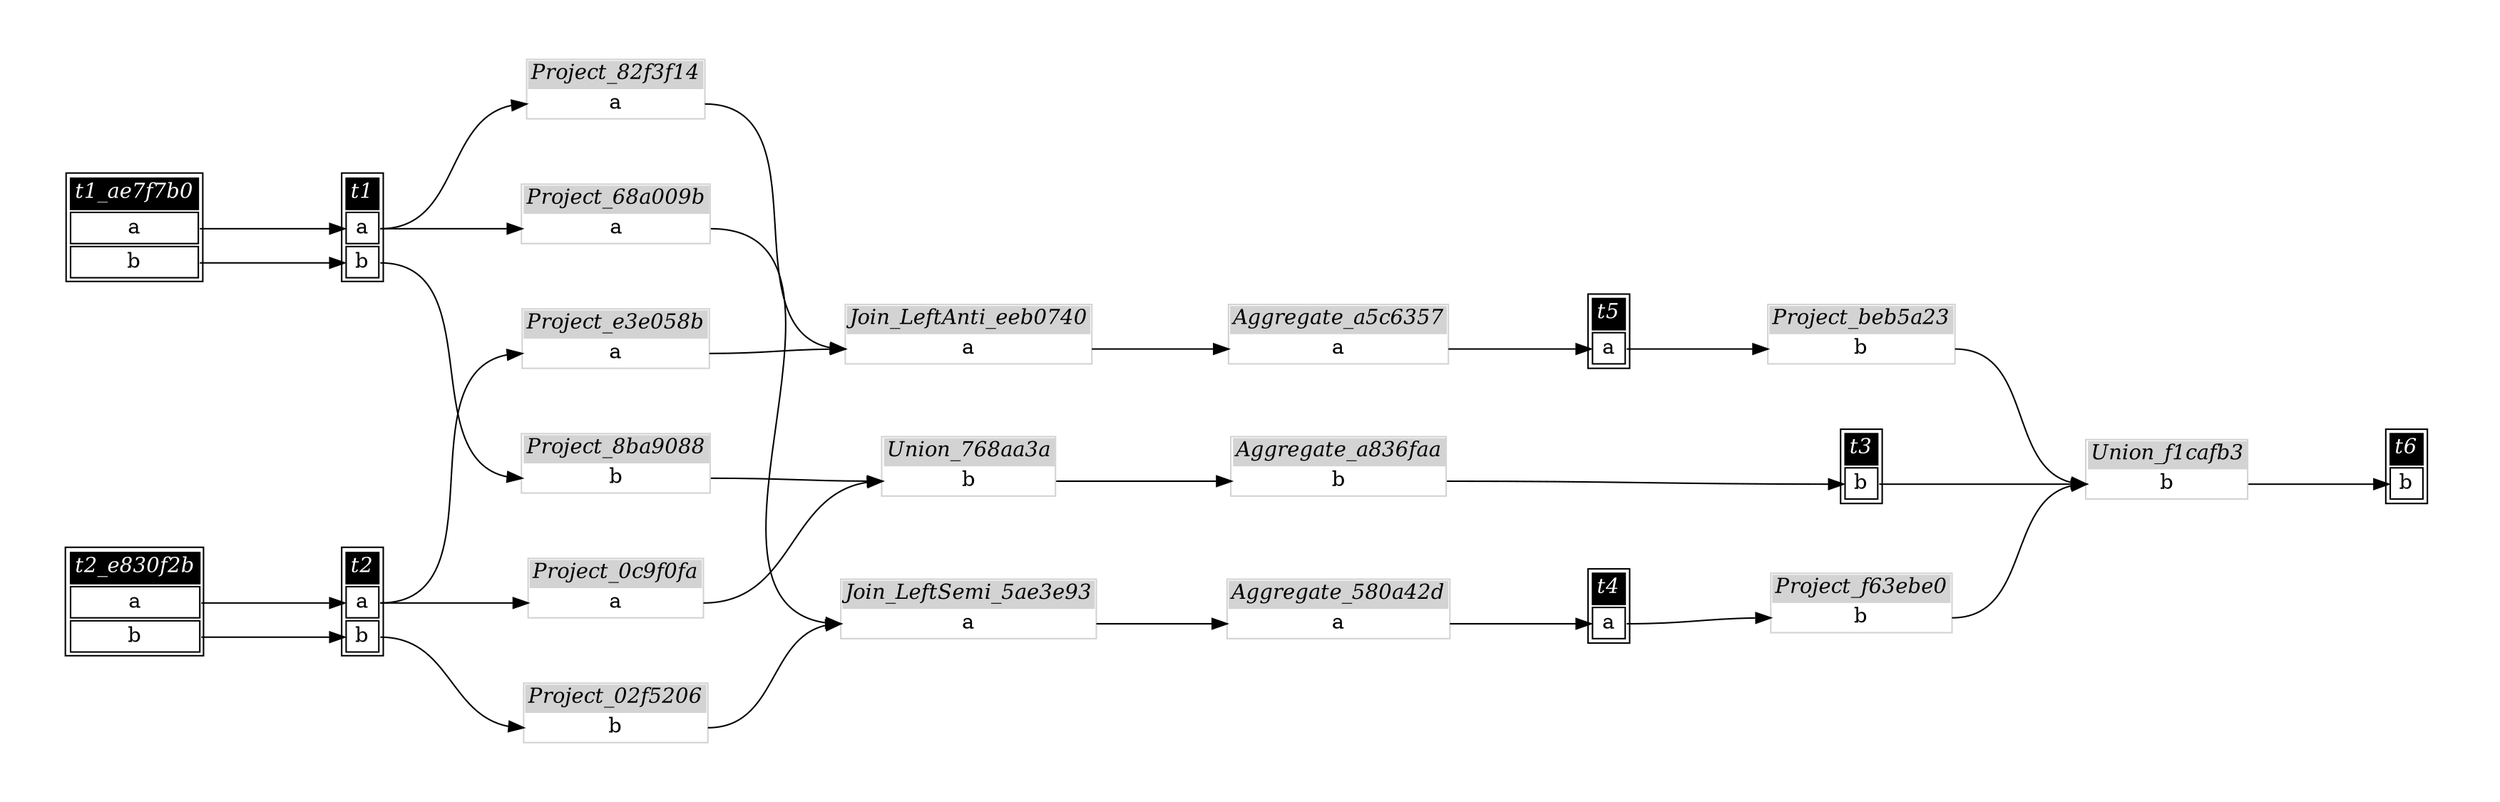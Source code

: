 // Automatically generated by SQLFlowTestSuite


digraph {
  graph [pad="0.5" nodesep="0.5" ranksep="1" fontname="Helvetica" rankdir=LR];
  node [shape=plaintext]

  
"Aggregate_580a42d" [label=<
<table color="lightgray" border="1" cellborder="0" cellspacing="0">
  <tr><td bgcolor="lightgray" port="nodeName"><i>Aggregate_580a42d</i></td></tr>
  <tr><td port="0">a</td></tr>
</table>>];
     

"Aggregate_a5c6357" [label=<
<table color="lightgray" border="1" cellborder="0" cellspacing="0">
  <tr><td bgcolor="lightgray" port="nodeName"><i>Aggregate_a5c6357</i></td></tr>
  <tr><td port="0">a</td></tr>
</table>>];
     

"Aggregate_a836faa" [label=<
<table color="lightgray" border="1" cellborder="0" cellspacing="0">
  <tr><td bgcolor="lightgray" port="nodeName"><i>Aggregate_a836faa</i></td></tr>
  <tr><td port="0">b</td></tr>
</table>>];
     

"Join_LeftAnti_eeb0740" [label=<
<table color="lightgray" border="1" cellborder="0" cellspacing="0">
  <tr><td bgcolor="lightgray" port="nodeName"><i>Join_LeftAnti_eeb0740</i></td></tr>
  <tr><td port="0">a</td></tr>
</table>>];
     

"Join_LeftSemi_5ae3e93" [label=<
<table color="lightgray" border="1" cellborder="0" cellspacing="0">
  <tr><td bgcolor="lightgray" port="nodeName"><i>Join_LeftSemi_5ae3e93</i></td></tr>
  <tr><td port="0">a</td></tr>
</table>>];
     

"Project_02f5206" [label=<
<table color="lightgray" border="1" cellborder="0" cellspacing="0">
  <tr><td bgcolor="lightgray" port="nodeName"><i>Project_02f5206</i></td></tr>
  <tr><td port="0">b</td></tr>
</table>>];
     

"Project_0c9f0fa" [label=<
<table color="lightgray" border="1" cellborder="0" cellspacing="0">
  <tr><td bgcolor="lightgray" port="nodeName"><i>Project_0c9f0fa</i></td></tr>
  <tr><td port="0">a</td></tr>
</table>>];
     

"Project_68a009b" [label=<
<table color="lightgray" border="1" cellborder="0" cellspacing="0">
  <tr><td bgcolor="lightgray" port="nodeName"><i>Project_68a009b</i></td></tr>
  <tr><td port="0">a</td></tr>
</table>>];
     

"Project_82f3f14" [label=<
<table color="lightgray" border="1" cellborder="0" cellspacing="0">
  <tr><td bgcolor="lightgray" port="nodeName"><i>Project_82f3f14</i></td></tr>
  <tr><td port="0">a</td></tr>
</table>>];
     

"Project_8ba9088" [label=<
<table color="lightgray" border="1" cellborder="0" cellspacing="0">
  <tr><td bgcolor="lightgray" port="nodeName"><i>Project_8ba9088</i></td></tr>
  <tr><td port="0">b</td></tr>
</table>>];
     

"Project_beb5a23" [label=<
<table color="lightgray" border="1" cellborder="0" cellspacing="0">
  <tr><td bgcolor="lightgray" port="nodeName"><i>Project_beb5a23</i></td></tr>
  <tr><td port="0">b</td></tr>
</table>>];
     

"Project_e3e058b" [label=<
<table color="lightgray" border="1" cellborder="0" cellspacing="0">
  <tr><td bgcolor="lightgray" port="nodeName"><i>Project_e3e058b</i></td></tr>
  <tr><td port="0">a</td></tr>
</table>>];
     

"Project_f63ebe0" [label=<
<table color="lightgray" border="1" cellborder="0" cellspacing="0">
  <tr><td bgcolor="lightgray" port="nodeName"><i>Project_f63ebe0</i></td></tr>
  <tr><td port="0">b</td></tr>
</table>>];
     

"Union_768aa3a" [label=<
<table color="lightgray" border="1" cellborder="0" cellspacing="0">
  <tr><td bgcolor="lightgray" port="nodeName"><i>Union_768aa3a</i></td></tr>
  <tr><td port="0">b</td></tr>
</table>>];
     

"Union_f1cafb3" [label=<
<table color="lightgray" border="1" cellborder="0" cellspacing="0">
  <tr><td bgcolor="lightgray" port="nodeName"><i>Union_f1cafb3</i></td></tr>
  <tr><td port="0">b</td></tr>
</table>>];
     

"t1" [color="black" label=<
<table>
  <tr><td bgcolor="black" port="nodeName"><i><font color="white">t1</font></i></td></tr>
  <tr><td port="0">a</td></tr>
<tr><td port="1">b</td></tr>
</table>>];
     

"t1_ae7f7b0" [color="black" label=<
<table>
  <tr><td bgcolor="black" port="nodeName"><i><font color="white">t1_ae7f7b0</font></i></td></tr>
  <tr><td port="0">a</td></tr>
<tr><td port="1">b</td></tr>
</table>>];
     

"t2" [color="black" label=<
<table>
  <tr><td bgcolor="black" port="nodeName"><i><font color="white">t2</font></i></td></tr>
  <tr><td port="0">a</td></tr>
<tr><td port="1">b</td></tr>
</table>>];
     

"t2_e830f2b" [color="black" label=<
<table>
  <tr><td bgcolor="black" port="nodeName"><i><font color="white">t2_e830f2b</font></i></td></tr>
  <tr><td port="0">a</td></tr>
<tr><td port="1">b</td></tr>
</table>>];
     

"t3" [color="black" label=<
<table>
  <tr><td bgcolor="black" port="nodeName"><i><font color="white">t3</font></i></td></tr>
  <tr><td port="0">b</td></tr>
</table>>];
     

"t4" [color="black" label=<
<table>
  <tr><td bgcolor="black" port="nodeName"><i><font color="white">t4</font></i></td></tr>
  <tr><td port="0">a</td></tr>
</table>>];
     

"t5" [color="black" label=<
<table>
  <tr><td bgcolor="black" port="nodeName"><i><font color="white">t5</font></i></td></tr>
  <tr><td port="0">a</td></tr>
</table>>];
     

"t6" [color="black" label=<
<table>
  <tr><td bgcolor="black" port="nodeName"><i><font color="white">t6</font></i></td></tr>
  <tr><td port="0">b</td></tr>
</table>>];
     
  "Aggregate_580a42d":0 -> "t4":0;
"Aggregate_a5c6357":0 -> "t5":0;
"Aggregate_a836faa":0 -> "t3":0;
"Join_LeftAnti_eeb0740":0 -> "Aggregate_a5c6357":0;
"Join_LeftSemi_5ae3e93":0 -> "Aggregate_580a42d":0;
"Project_02f5206":0 -> "Join_LeftSemi_5ae3e93":0;
"Project_0c9f0fa":0 -> "Union_768aa3a":0;
"Project_68a009b":0 -> "Join_LeftSemi_5ae3e93":0;
"Project_82f3f14":0 -> "Join_LeftAnti_eeb0740":0;
"Project_8ba9088":0 -> "Union_768aa3a":0;
"Project_beb5a23":0 -> "Union_f1cafb3":0;
"Project_e3e058b":0 -> "Join_LeftAnti_eeb0740":0;
"Project_f63ebe0":0 -> "Union_f1cafb3":0;
"Union_768aa3a":0 -> "Aggregate_a836faa":0;
"Union_f1cafb3":0 -> "t6":0;
"t1":0 -> "Project_68a009b":0;
"t1":0 -> "Project_82f3f14":0;
"t1":1 -> "Project_8ba9088":0;
"t1_ae7f7b0":0 -> "t1":0;
"t1_ae7f7b0":1 -> "t1":1;
"t2":0 -> "Project_0c9f0fa":0;
"t2":0 -> "Project_e3e058b":0;
"t2":1 -> "Project_02f5206":0;
"t2_e830f2b":0 -> "t2":0;
"t2_e830f2b":1 -> "t2":1;
"t3":0 -> "Union_f1cafb3":0;
"t4":0 -> "Project_f63ebe0":0;
"t5":0 -> "Project_beb5a23":0;
}
       